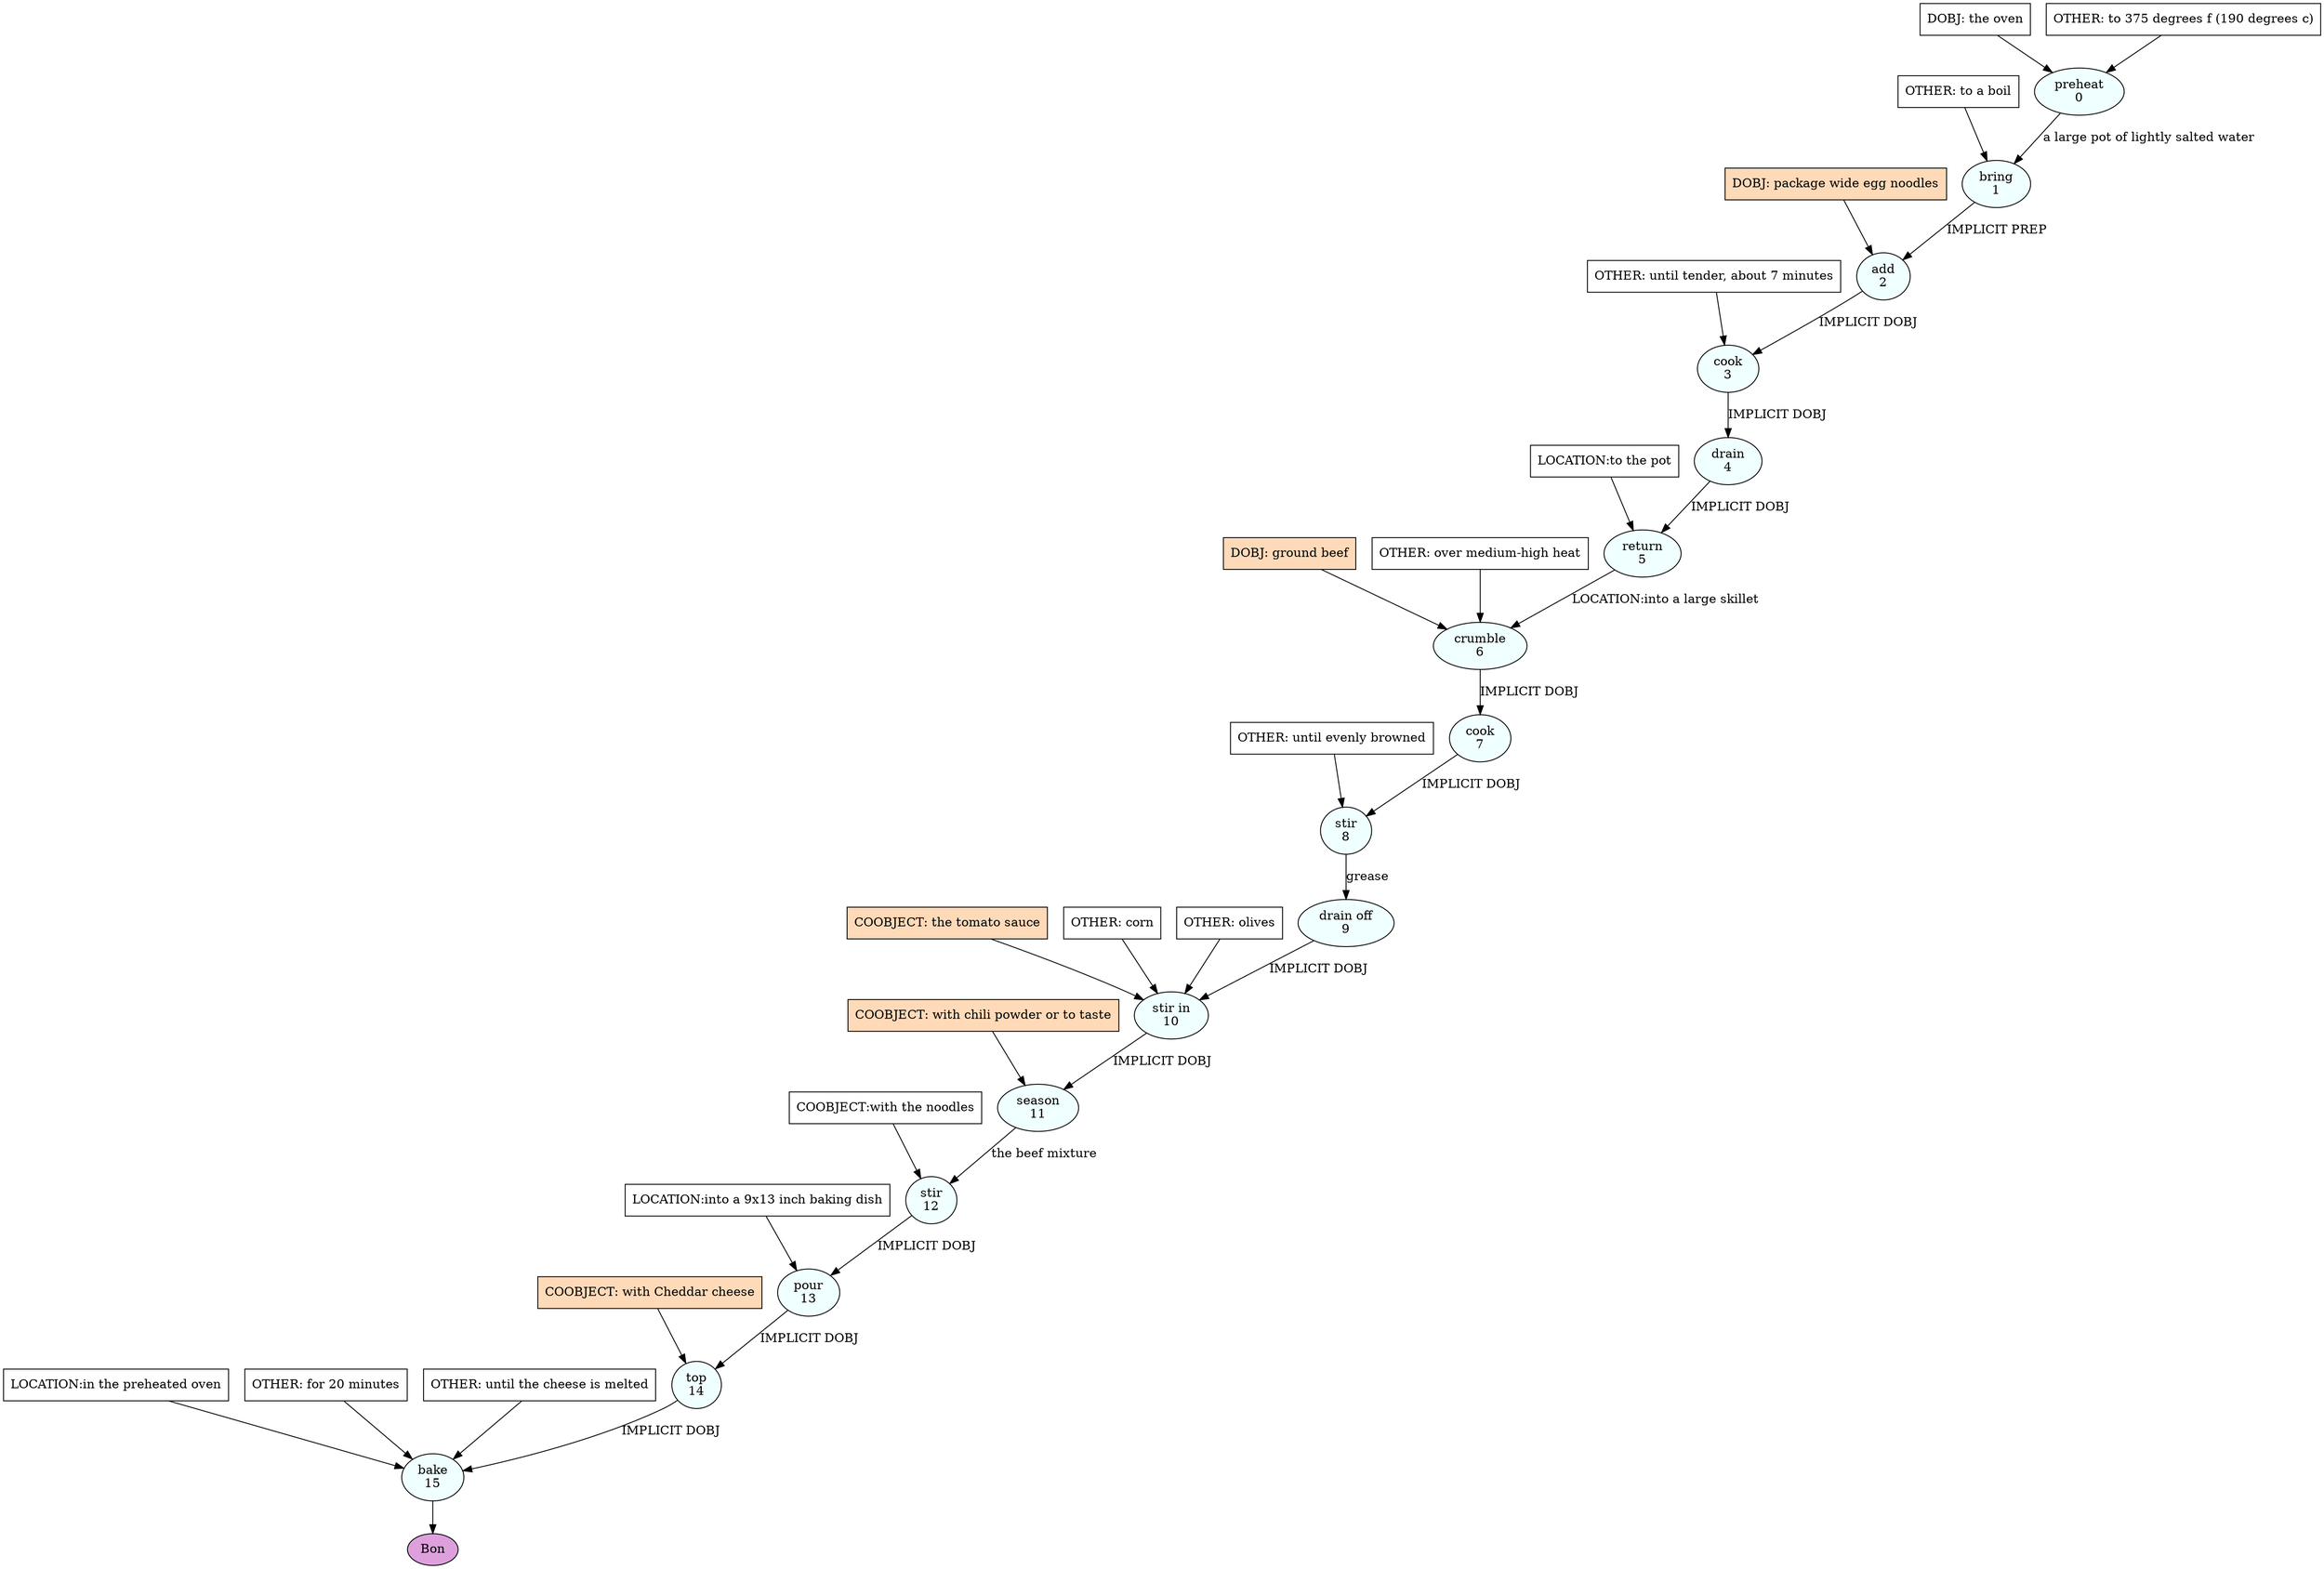 digraph recipe {
E0[label="preheat
0", shape=oval, style=filled, fillcolor=azure]
E1[label="bring
1", shape=oval, style=filled, fillcolor=azure]
E2[label="add
2", shape=oval, style=filled, fillcolor=azure]
E3[label="cook
3", shape=oval, style=filled, fillcolor=azure]
E4[label="drain
4", shape=oval, style=filled, fillcolor=azure]
E5[label="return
5", shape=oval, style=filled, fillcolor=azure]
E6[label="crumble
6", shape=oval, style=filled, fillcolor=azure]
E7[label="cook
7", shape=oval, style=filled, fillcolor=azure]
E8[label="stir
8", shape=oval, style=filled, fillcolor=azure]
E9[label="drain off
9", shape=oval, style=filled, fillcolor=azure]
E10[label="stir in
10", shape=oval, style=filled, fillcolor=azure]
E11[label="season
11", shape=oval, style=filled, fillcolor=azure]
E12[label="stir
12", shape=oval, style=filled, fillcolor=azure]
E13[label="pour
13", shape=oval, style=filled, fillcolor=azure]
E14[label="top
14", shape=oval, style=filled, fillcolor=azure]
E15[label="bake
15", shape=oval, style=filled, fillcolor=azure]
D0[label="DOBJ: the oven", shape=box, style=filled, fillcolor=white]
D0 -> E0
O0_0[label="OTHER: to 375 degrees f (190 degrees c)", shape=box, style=filled, fillcolor=white]
O0_0 -> E0
E0 -> E1 [label="a large pot of lightly salted water"]
O1_0_0[label="OTHER: to a boil", shape=box, style=filled, fillcolor=white]
O1_0_0 -> E1
D2_ing[label="DOBJ: package wide egg noodles", shape=box, style=filled, fillcolor=peachpuff]
D2_ing -> E2
E1 -> E2 [label="IMPLICIT PREP"]
E2 -> E3 [label="IMPLICIT DOBJ"]
O3_0_0[label="OTHER: until tender, about 7 minutes", shape=box, style=filled, fillcolor=white]
O3_0_0 -> E3
E3 -> E4 [label="IMPLICIT DOBJ"]
E4 -> E5 [label="IMPLICIT DOBJ"]
P5_0_0[label="LOCATION:to the pot", shape=box, style=filled, fillcolor=white]
P5_0_0 -> E5
D6_ing[label="DOBJ: ground beef", shape=box, style=filled, fillcolor=peachpuff]
D6_ing -> E6
E5 -> E6 [label="LOCATION:into a large skillet"]
O6_0_0[label="OTHER: over medium-high heat", shape=box, style=filled, fillcolor=white]
O6_0_0 -> E6
E6 -> E7 [label="IMPLICIT DOBJ"]
E7 -> E8 [label="IMPLICIT DOBJ"]
O8_0_0[label="OTHER: until evenly browned", shape=box, style=filled, fillcolor=white]
O8_0_0 -> E8
E8 -> E9 [label="grease"]
E9 -> E10 [label="IMPLICIT DOBJ"]
P10_0_ing[label="COOBJECT: the tomato sauce", shape=box, style=filled, fillcolor=peachpuff]
P10_0_ing -> E10
O10_0_0[label="OTHER: corn", shape=box, style=filled, fillcolor=white]
O10_0_0 -> E10
O10_1_0[label="OTHER: olives", shape=box, style=filled, fillcolor=white]
O10_1_0 -> E10
E10 -> E11 [label="IMPLICIT DOBJ"]
P11_0_ing[label="COOBJECT: with chili powder or to taste", shape=box, style=filled, fillcolor=peachpuff]
P11_0_ing -> E11
E11 -> E12 [label="the beef mixture"]
P12_0_0[label="COOBJECT:with the noodles", shape=box, style=filled, fillcolor=white]
P12_0_0 -> E12
E12 -> E13 [label="IMPLICIT DOBJ"]
P13_0_0[label="LOCATION:into a 9x13 inch baking dish", shape=box, style=filled, fillcolor=white]
P13_0_0 -> E13
E13 -> E14 [label="IMPLICIT DOBJ"]
P14_0_ing[label="COOBJECT: with Cheddar cheese", shape=box, style=filled, fillcolor=peachpuff]
P14_0_ing -> E14
E14 -> E15 [label="IMPLICIT DOBJ"]
P15_0_0[label="LOCATION:in the preheated oven", shape=box, style=filled, fillcolor=white]
P15_0_0 -> E15
O15_0_0[label="OTHER: for 20 minutes", shape=box, style=filled, fillcolor=white]
O15_0_0 -> E15
O15_1_0[label="OTHER: until the cheese is melted", shape=box, style=filled, fillcolor=white]
O15_1_0 -> E15
EOR[label="Bon", shape=oval, style=filled, fillcolor=plum]
E15 -> EOR
}
